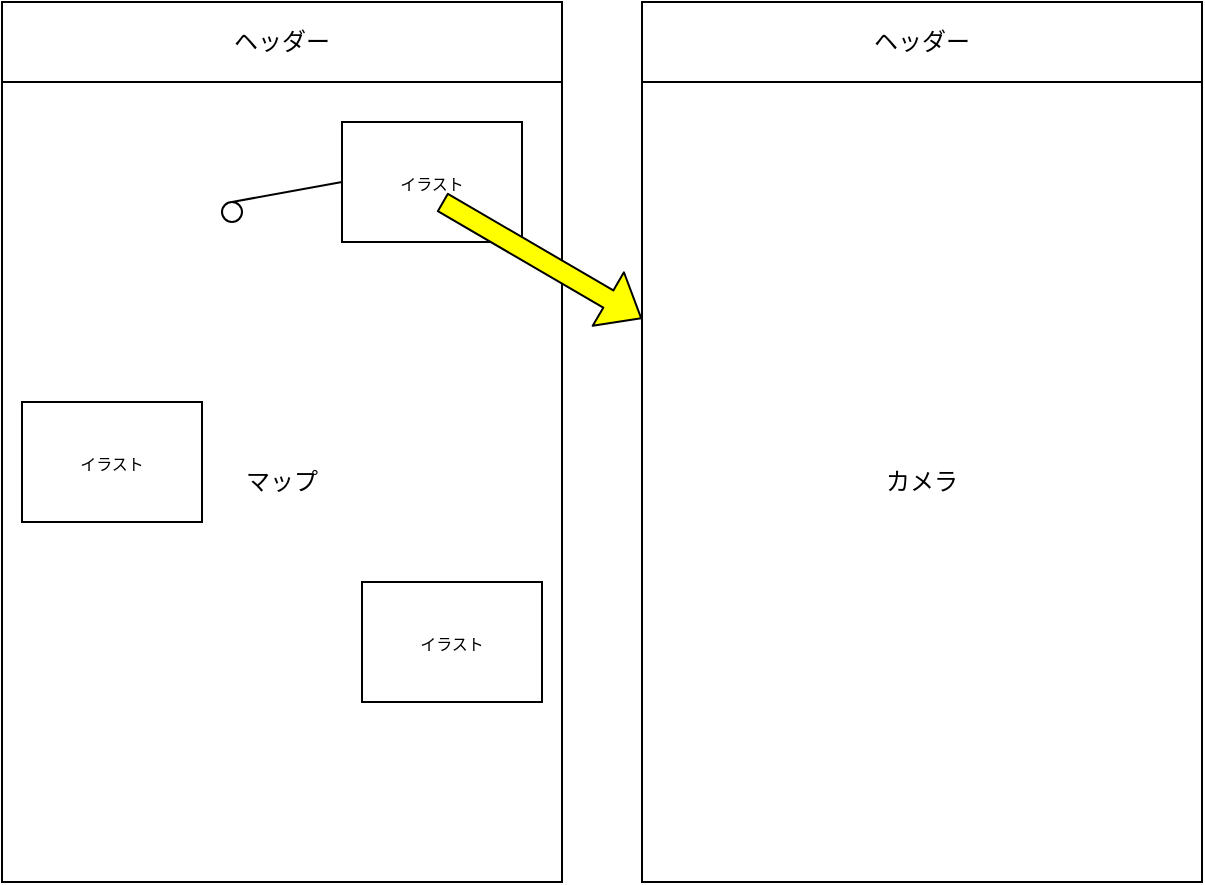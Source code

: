 <mxfile version="14.6.9" type="device"><diagram id="sOk5AteEUnKMVFGRsNzM" name="Page-1"><mxGraphModel dx="1298" dy="834" grid="1" gridSize="10" guides="1" tooltips="1" connect="1" arrows="1" fold="1" page="1" pageScale="1" pageWidth="827" pageHeight="1169" math="0" shadow="0"><root><mxCell id="0"/><mxCell id="1" parent="0"/><mxCell id="3GfEp9VJNV-hgDwiXn1d-3" value="" style="rounded=0;whiteSpace=wrap;html=1;" vertex="1" parent="1"><mxGeometry x="80" y="120" width="280" height="440" as="geometry"/></mxCell><mxCell id="3GfEp9VJNV-hgDwiXn1d-7" value="ヘッダー" style="rounded=0;whiteSpace=wrap;html=1;" vertex="1" parent="1"><mxGeometry x="80" y="120" width="280" height="40" as="geometry"/></mxCell><mxCell id="3GfEp9VJNV-hgDwiXn1d-9" value="マップ" style="rounded=0;whiteSpace=wrap;html=1;" vertex="1" parent="1"><mxGeometry x="80" y="160" width="280" height="400" as="geometry"/></mxCell><mxCell id="3GfEp9VJNV-hgDwiXn1d-11" value="&lt;font face=&quot;monospace&quot;&gt;&lt;span style=&quot;font-size: 8px&quot;&gt;イラスト&lt;br&gt;&lt;/span&gt;&lt;/font&gt;" style="rounded=0;whiteSpace=wrap;html=1;" vertex="1" parent="1"><mxGeometry x="250" y="180" width="90" height="60" as="geometry"/></mxCell><mxCell id="3GfEp9VJNV-hgDwiXn1d-14" value="" style="ellipse;whiteSpace=wrap;html=1;aspect=fixed;" vertex="1" parent="1"><mxGeometry x="190" y="220" width="10" height="10" as="geometry"/></mxCell><mxCell id="3GfEp9VJNV-hgDwiXn1d-15" value="" style="endArrow=none;html=1;entryX=0;entryY=0.5;entryDx=0;entryDy=0;exitX=0.5;exitY=0;exitDx=0;exitDy=0;" edge="1" parent="1" source="3GfEp9VJNV-hgDwiXn1d-14" target="3GfEp9VJNV-hgDwiXn1d-11"><mxGeometry width="50" height="50" relative="1" as="geometry"><mxPoint x="390" y="420" as="sourcePoint"/><mxPoint x="440" y="370" as="targetPoint"/></mxGeometry></mxCell><mxCell id="3GfEp9VJNV-hgDwiXn1d-16" value="&lt;font face=&quot;monospace&quot;&gt;&lt;span style=&quot;font-size: 8px&quot;&gt;イラスト&lt;br&gt;&lt;/span&gt;&lt;/font&gt;" style="rounded=0;whiteSpace=wrap;html=1;" vertex="1" parent="1"><mxGeometry x="90" y="320" width="90" height="60" as="geometry"/></mxCell><mxCell id="3GfEp9VJNV-hgDwiXn1d-17" value="&lt;font face=&quot;monospace&quot;&gt;&lt;span style=&quot;font-size: 8px&quot;&gt;イラスト&lt;br&gt;&lt;/span&gt;&lt;/font&gt;" style="rounded=0;whiteSpace=wrap;html=1;" vertex="1" parent="1"><mxGeometry x="260" y="410" width="90" height="60" as="geometry"/></mxCell><mxCell id="3GfEp9VJNV-hgDwiXn1d-18" value="" style="rounded=0;whiteSpace=wrap;html=1;" vertex="1" parent="1"><mxGeometry x="400" y="120" width="280" height="440" as="geometry"/></mxCell><mxCell id="3GfEp9VJNV-hgDwiXn1d-19" value="ヘッダー" style="rounded=0;whiteSpace=wrap;html=1;" vertex="1" parent="1"><mxGeometry x="400" y="120" width="280" height="40" as="geometry"/></mxCell><mxCell id="3GfEp9VJNV-hgDwiXn1d-26" value="カメラ" style="rounded=0;whiteSpace=wrap;html=1;" vertex="1" parent="1"><mxGeometry x="400" y="160" width="280" height="400" as="geometry"/></mxCell><mxCell id="3GfEp9VJNV-hgDwiXn1d-28" value="" style="shape=flexArrow;endArrow=classic;html=1;fillColor=#FFFF00;" edge="1" parent="1" target="3GfEp9VJNV-hgDwiXn1d-26"><mxGeometry width="50" height="50" relative="1" as="geometry"><mxPoint x="300" y="220" as="sourcePoint"/><mxPoint x="590" y="270" as="targetPoint"/></mxGeometry></mxCell></root></mxGraphModel></diagram></mxfile>